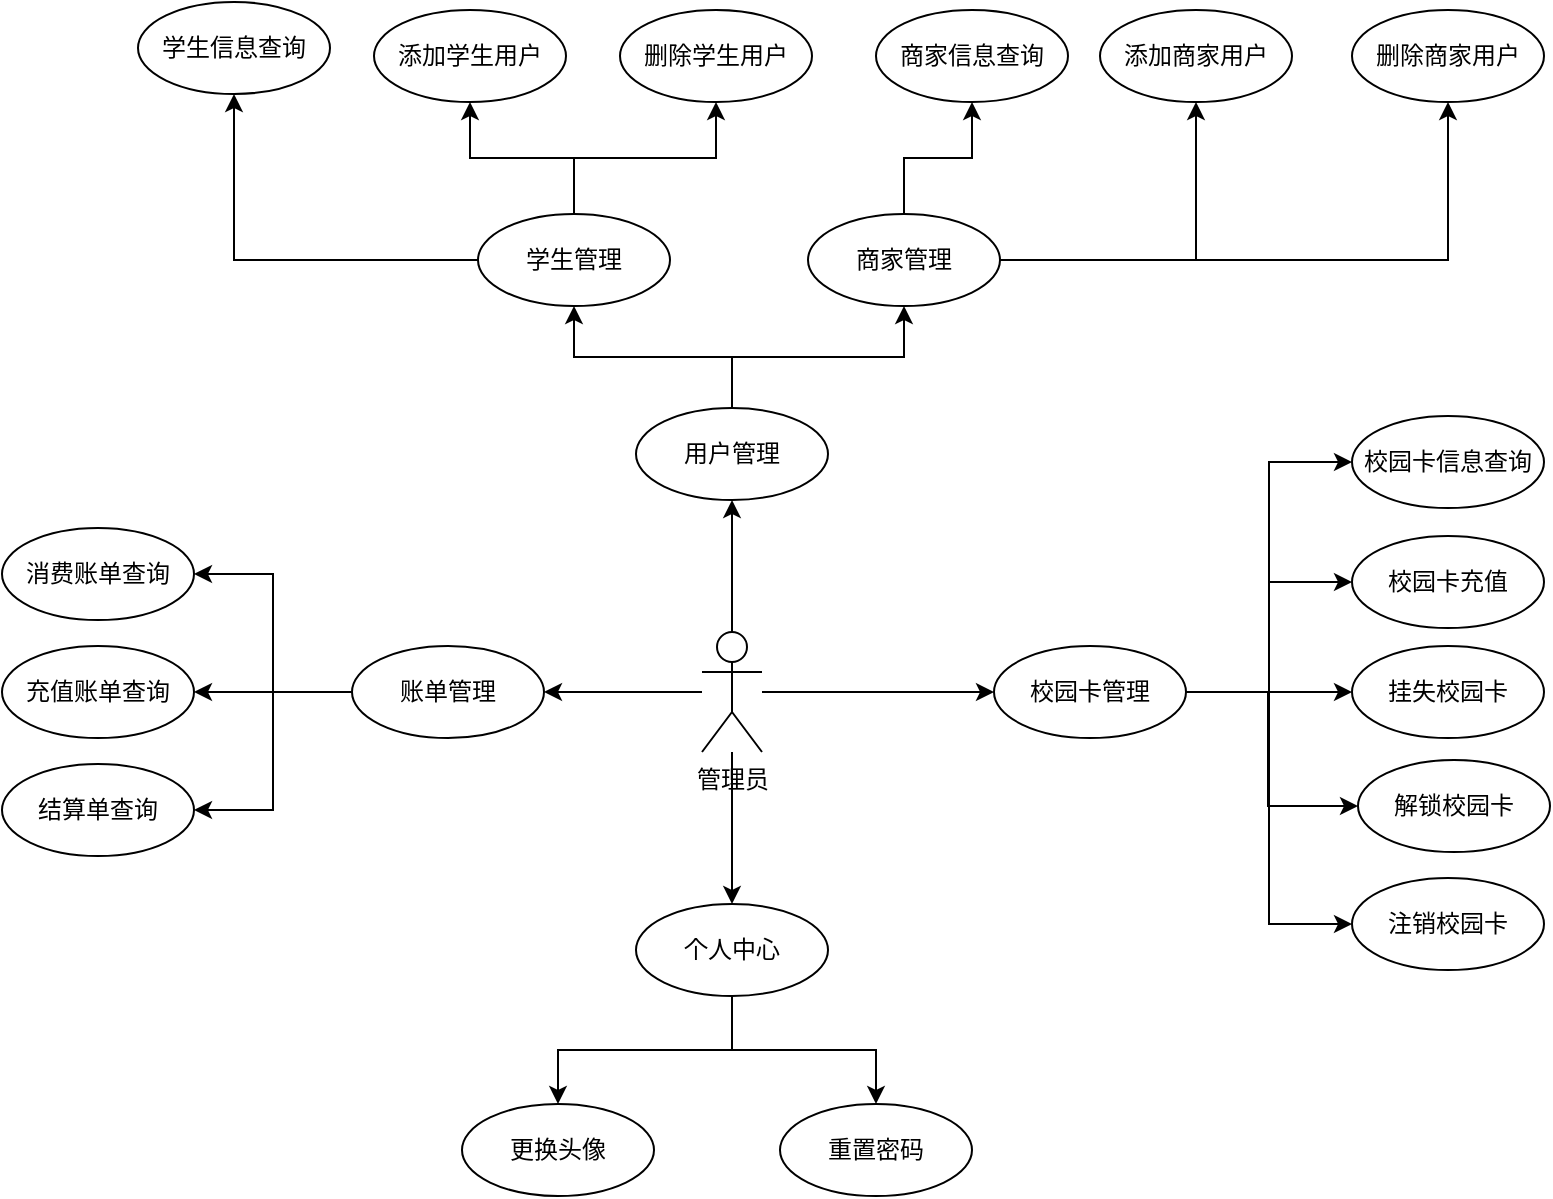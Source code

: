 <mxfile version="24.7.8">
  <diagram name="第 1 页" id="KQBWLX6boM1I_vUu8Vus">
    <mxGraphModel dx="1707" dy="1020" grid="0" gridSize="10" guides="1" tooltips="1" connect="1" arrows="1" fold="1" page="1" pageScale="1" pageWidth="2336" pageHeight="1654" math="0" shadow="0">
      <root>
        <mxCell id="0" />
        <mxCell id="1" parent="0" />
        <mxCell id="iSYZg7iLYKLxQMK2rEbz-16" style="edgeStyle=orthogonalEdgeStyle;rounded=0;orthogonalLoop=1;jettySize=auto;html=1;entryX=0;entryY=0.5;entryDx=0;entryDy=0;" edge="1" parent="1" source="iSYZg7iLYKLxQMK2rEbz-1" target="iSYZg7iLYKLxQMK2rEbz-5">
          <mxGeometry relative="1" as="geometry" />
        </mxCell>
        <mxCell id="iSYZg7iLYKLxQMK2rEbz-40" style="edgeStyle=orthogonalEdgeStyle;rounded=0;orthogonalLoop=1;jettySize=auto;html=1;entryX=0.5;entryY=1;entryDx=0;entryDy=0;" edge="1" parent="1" source="iSYZg7iLYKLxQMK2rEbz-1" target="iSYZg7iLYKLxQMK2rEbz-2">
          <mxGeometry relative="1" as="geometry" />
        </mxCell>
        <mxCell id="iSYZg7iLYKLxQMK2rEbz-52" style="edgeStyle=orthogonalEdgeStyle;rounded=0;orthogonalLoop=1;jettySize=auto;html=1;entryX=1;entryY=0.5;entryDx=0;entryDy=0;" edge="1" parent="1" source="iSYZg7iLYKLxQMK2rEbz-1" target="iSYZg7iLYKLxQMK2rEbz-6">
          <mxGeometry relative="1" as="geometry" />
        </mxCell>
        <mxCell id="iSYZg7iLYKLxQMK2rEbz-63" style="edgeStyle=orthogonalEdgeStyle;rounded=0;orthogonalLoop=1;jettySize=auto;html=1;entryX=0.5;entryY=0;entryDx=0;entryDy=0;" edge="1" parent="1" source="iSYZg7iLYKLxQMK2rEbz-1" target="iSYZg7iLYKLxQMK2rEbz-59">
          <mxGeometry relative="1" as="geometry" />
        </mxCell>
        <mxCell id="iSYZg7iLYKLxQMK2rEbz-1" value="管理员" style="shape=umlActor;verticalLabelPosition=bottom;verticalAlign=top;html=1;outlineConnect=0;" vertex="1" parent="1">
          <mxGeometry x="1033" y="455" width="30" height="60" as="geometry" />
        </mxCell>
        <mxCell id="iSYZg7iLYKLxQMK2rEbz-43" style="edgeStyle=orthogonalEdgeStyle;rounded=0;orthogonalLoop=1;jettySize=auto;html=1;entryX=0.5;entryY=1;entryDx=0;entryDy=0;" edge="1" parent="1" source="iSYZg7iLYKLxQMK2rEbz-2" target="iSYZg7iLYKLxQMK2rEbz-3">
          <mxGeometry relative="1" as="geometry" />
        </mxCell>
        <mxCell id="iSYZg7iLYKLxQMK2rEbz-45" style="edgeStyle=orthogonalEdgeStyle;rounded=0;orthogonalLoop=1;jettySize=auto;html=1;entryX=0.5;entryY=1;entryDx=0;entryDy=0;" edge="1" parent="1" source="iSYZg7iLYKLxQMK2rEbz-2" target="iSYZg7iLYKLxQMK2rEbz-4">
          <mxGeometry relative="1" as="geometry" />
        </mxCell>
        <mxCell id="iSYZg7iLYKLxQMK2rEbz-2" value="用户管理" style="ellipse;whiteSpace=wrap;html=1;" vertex="1" parent="1">
          <mxGeometry x="1000" y="343" width="96" height="46" as="geometry" />
        </mxCell>
        <mxCell id="iSYZg7iLYKLxQMK2rEbz-46" style="edgeStyle=orthogonalEdgeStyle;rounded=0;orthogonalLoop=1;jettySize=auto;html=1;entryX=0.5;entryY=1;entryDx=0;entryDy=0;" edge="1" parent="1" source="iSYZg7iLYKLxQMK2rEbz-3" target="iSYZg7iLYKLxQMK2rEbz-24">
          <mxGeometry relative="1" as="geometry" />
        </mxCell>
        <mxCell id="iSYZg7iLYKLxQMK2rEbz-47" style="edgeStyle=orthogonalEdgeStyle;rounded=0;orthogonalLoop=1;jettySize=auto;html=1;entryX=0.5;entryY=1;entryDx=0;entryDy=0;" edge="1" parent="1" source="iSYZg7iLYKLxQMK2rEbz-3" target="iSYZg7iLYKLxQMK2rEbz-25">
          <mxGeometry relative="1" as="geometry" />
        </mxCell>
        <mxCell id="iSYZg7iLYKLxQMK2rEbz-48" style="edgeStyle=orthogonalEdgeStyle;rounded=0;orthogonalLoop=1;jettySize=auto;html=1;entryX=0.5;entryY=1;entryDx=0;entryDy=0;" edge="1" parent="1" source="iSYZg7iLYKLxQMK2rEbz-3" target="iSYZg7iLYKLxQMK2rEbz-26">
          <mxGeometry relative="1" as="geometry" />
        </mxCell>
        <mxCell id="iSYZg7iLYKLxQMK2rEbz-3" value="学生&lt;span style=&quot;color: rgba(0, 0, 0, 0); font-family: monospace; font-size: 0px; text-align: start; white-space: nowrap;&quot;&gt;%3CmxGraphModel%3E%3Croot%3E%3CmxCell%20id%3D%220%22%2F%3E%3CmxCell%20id%3D%221%22%20parent%3D%220%22%2F%3E%3CmxCell%20id%3D%222%22%20value%3D%22%E7%94%A8%E6%88%B7%E7%AE%A1%E7%90%86%22%20style%3D%22ellipse%3BwhiteSpace%3Dwrap%3Bhtml%3D1%3B%22%20vertex%3D%221%22%20parent%3D%221%22%3E%3CmxGeometry%20x%3D%22381%22%20y%3D%22262%22%20width%3D%2296%22%20height%3D%2246%22%20as%3D%22geometry%22%2F%3E%3C%2FmxCell%3E%3C%2Froot%3E%3C%2FmxGraphModel%3E&lt;/span&gt;管理" style="ellipse;whiteSpace=wrap;html=1;" vertex="1" parent="1">
          <mxGeometry x="921" y="246" width="96" height="46" as="geometry" />
        </mxCell>
        <mxCell id="iSYZg7iLYKLxQMK2rEbz-49" style="edgeStyle=orthogonalEdgeStyle;rounded=0;orthogonalLoop=1;jettySize=auto;html=1;entryX=0.5;entryY=1;entryDx=0;entryDy=0;" edge="1" parent="1" source="iSYZg7iLYKLxQMK2rEbz-4" target="iSYZg7iLYKLxQMK2rEbz-27">
          <mxGeometry relative="1" as="geometry" />
        </mxCell>
        <mxCell id="iSYZg7iLYKLxQMK2rEbz-50" style="edgeStyle=orthogonalEdgeStyle;rounded=0;orthogonalLoop=1;jettySize=auto;html=1;entryX=0.5;entryY=1;entryDx=0;entryDy=0;" edge="1" parent="1" source="iSYZg7iLYKLxQMK2rEbz-4" target="iSYZg7iLYKLxQMK2rEbz-28">
          <mxGeometry relative="1" as="geometry" />
        </mxCell>
        <mxCell id="iSYZg7iLYKLxQMK2rEbz-51" style="edgeStyle=orthogonalEdgeStyle;rounded=0;orthogonalLoop=1;jettySize=auto;html=1;entryX=0.5;entryY=1;entryDx=0;entryDy=0;" edge="1" parent="1" source="iSYZg7iLYKLxQMK2rEbz-4" target="iSYZg7iLYKLxQMK2rEbz-29">
          <mxGeometry relative="1" as="geometry" />
        </mxCell>
        <mxCell id="iSYZg7iLYKLxQMK2rEbz-4" value="商家管理" style="ellipse;whiteSpace=wrap;html=1;" vertex="1" parent="1">
          <mxGeometry x="1086" y="246" width="96" height="46" as="geometry" />
        </mxCell>
        <mxCell id="iSYZg7iLYKLxQMK2rEbz-31" style="edgeStyle=orthogonalEdgeStyle;rounded=0;orthogonalLoop=1;jettySize=auto;html=1;exitX=1;exitY=0.5;exitDx=0;exitDy=0;entryX=0;entryY=0.5;entryDx=0;entryDy=0;" edge="1" parent="1" source="iSYZg7iLYKLxQMK2rEbz-5" target="iSYZg7iLYKLxQMK2rEbz-18">
          <mxGeometry relative="1" as="geometry" />
        </mxCell>
        <mxCell id="iSYZg7iLYKLxQMK2rEbz-32" style="edgeStyle=orthogonalEdgeStyle;rounded=0;orthogonalLoop=1;jettySize=auto;html=1;entryX=0;entryY=0.5;entryDx=0;entryDy=0;" edge="1" parent="1" source="iSYZg7iLYKLxQMK2rEbz-5" target="iSYZg7iLYKLxQMK2rEbz-19">
          <mxGeometry relative="1" as="geometry" />
        </mxCell>
        <mxCell id="iSYZg7iLYKLxQMK2rEbz-33" style="edgeStyle=orthogonalEdgeStyle;rounded=0;orthogonalLoop=1;jettySize=auto;html=1;entryX=0;entryY=0.5;entryDx=0;entryDy=0;" edge="1" parent="1" source="iSYZg7iLYKLxQMK2rEbz-5" target="iSYZg7iLYKLxQMK2rEbz-23">
          <mxGeometry relative="1" as="geometry" />
        </mxCell>
        <mxCell id="iSYZg7iLYKLxQMK2rEbz-38" style="edgeStyle=orthogonalEdgeStyle;rounded=0;orthogonalLoop=1;jettySize=auto;html=1;entryX=0;entryY=0.5;entryDx=0;entryDy=0;" edge="1" parent="1" source="iSYZg7iLYKLxQMK2rEbz-5" target="iSYZg7iLYKLxQMK2rEbz-21">
          <mxGeometry relative="1" as="geometry">
            <Array as="points">
              <mxPoint x="1316" y="485" />
              <mxPoint x="1316" y="542" />
            </Array>
          </mxGeometry>
        </mxCell>
        <mxCell id="iSYZg7iLYKLxQMK2rEbz-39" style="edgeStyle=orthogonalEdgeStyle;rounded=0;orthogonalLoop=1;jettySize=auto;html=1;entryX=0;entryY=0.5;entryDx=0;entryDy=0;" edge="1" parent="1" source="iSYZg7iLYKLxQMK2rEbz-5" target="iSYZg7iLYKLxQMK2rEbz-22">
          <mxGeometry relative="1" as="geometry" />
        </mxCell>
        <mxCell id="iSYZg7iLYKLxQMK2rEbz-5" value="校园卡管理" style="ellipse;whiteSpace=wrap;html=1;" vertex="1" parent="1">
          <mxGeometry x="1179" y="462" width="96" height="46" as="geometry" />
        </mxCell>
        <mxCell id="iSYZg7iLYKLxQMK2rEbz-53" style="edgeStyle=orthogonalEdgeStyle;rounded=0;orthogonalLoop=1;jettySize=auto;html=1;entryX=1;entryY=0.5;entryDx=0;entryDy=0;" edge="1" parent="1" source="iSYZg7iLYKLxQMK2rEbz-6" target="iSYZg7iLYKLxQMK2rEbz-7">
          <mxGeometry relative="1" as="geometry" />
        </mxCell>
        <mxCell id="iSYZg7iLYKLxQMK2rEbz-54" style="edgeStyle=orthogonalEdgeStyle;rounded=0;orthogonalLoop=1;jettySize=auto;html=1;entryX=1;entryY=0.5;entryDx=0;entryDy=0;" edge="1" parent="1" source="iSYZg7iLYKLxQMK2rEbz-6" target="iSYZg7iLYKLxQMK2rEbz-8">
          <mxGeometry relative="1" as="geometry" />
        </mxCell>
        <mxCell id="iSYZg7iLYKLxQMK2rEbz-55" style="edgeStyle=orthogonalEdgeStyle;rounded=0;orthogonalLoop=1;jettySize=auto;html=1;entryX=1;entryY=0.5;entryDx=0;entryDy=0;" edge="1" parent="1" source="iSYZg7iLYKLxQMK2rEbz-6" target="iSYZg7iLYKLxQMK2rEbz-9">
          <mxGeometry relative="1" as="geometry" />
        </mxCell>
        <mxCell id="iSYZg7iLYKLxQMK2rEbz-6" value="账单管理" style="ellipse;whiteSpace=wrap;html=1;" vertex="1" parent="1">
          <mxGeometry x="858" y="462" width="96" height="46" as="geometry" />
        </mxCell>
        <mxCell id="iSYZg7iLYKLxQMK2rEbz-7" value="消费账单查询" style="ellipse;whiteSpace=wrap;html=1;" vertex="1" parent="1">
          <mxGeometry x="683" y="403" width="96" height="46" as="geometry" />
        </mxCell>
        <mxCell id="iSYZg7iLYKLxQMK2rEbz-8" value="充值账单查询" style="ellipse;whiteSpace=wrap;html=1;" vertex="1" parent="1">
          <mxGeometry x="683" y="462" width="96" height="46" as="geometry" />
        </mxCell>
        <mxCell id="iSYZg7iLYKLxQMK2rEbz-9" value="结算单查询" style="ellipse;whiteSpace=wrap;html=1;" vertex="1" parent="1">
          <mxGeometry x="683" y="521" width="96" height="46" as="geometry" />
        </mxCell>
        <mxCell id="iSYZg7iLYKLxQMK2rEbz-18" value="校园卡信息查询" style="ellipse;whiteSpace=wrap;html=1;" vertex="1" parent="1">
          <mxGeometry x="1358" y="347" width="96" height="46" as="geometry" />
        </mxCell>
        <mxCell id="iSYZg7iLYKLxQMK2rEbz-19" value="校园卡充值" style="ellipse;whiteSpace=wrap;html=1;" vertex="1" parent="1">
          <mxGeometry x="1358" y="407" width="96" height="46" as="geometry" />
        </mxCell>
        <mxCell id="iSYZg7iLYKLxQMK2rEbz-21" value="解锁校园卡" style="ellipse;whiteSpace=wrap;html=1;" vertex="1" parent="1">
          <mxGeometry x="1361" y="519" width="96" height="46" as="geometry" />
        </mxCell>
        <mxCell id="iSYZg7iLYKLxQMK2rEbz-22" value="注销校园卡" style="ellipse;whiteSpace=wrap;html=1;" vertex="1" parent="1">
          <mxGeometry x="1358" y="578" width="96" height="46" as="geometry" />
        </mxCell>
        <mxCell id="iSYZg7iLYKLxQMK2rEbz-23" value="挂失校园卡" style="ellipse;whiteSpace=wrap;html=1;" vertex="1" parent="1">
          <mxGeometry x="1358" y="462" width="96" height="46" as="geometry" />
        </mxCell>
        <mxCell id="iSYZg7iLYKLxQMK2rEbz-24" value="学生信息查询" style="ellipse;whiteSpace=wrap;html=1;" vertex="1" parent="1">
          <mxGeometry x="751" y="140" width="96" height="46" as="geometry" />
        </mxCell>
        <mxCell id="iSYZg7iLYKLxQMK2rEbz-25" value="添加学生用户" style="ellipse;whiteSpace=wrap;html=1;" vertex="1" parent="1">
          <mxGeometry x="869" y="144" width="96" height="46" as="geometry" />
        </mxCell>
        <mxCell id="iSYZg7iLYKLxQMK2rEbz-26" value="删除学生用户" style="ellipse;whiteSpace=wrap;html=1;" vertex="1" parent="1">
          <mxGeometry x="992" y="144" width="96" height="46" as="geometry" />
        </mxCell>
        <mxCell id="iSYZg7iLYKLxQMK2rEbz-27" value="商家信息查询" style="ellipse;whiteSpace=wrap;html=1;" vertex="1" parent="1">
          <mxGeometry x="1120" y="144" width="96" height="46" as="geometry" />
        </mxCell>
        <mxCell id="iSYZg7iLYKLxQMK2rEbz-28" value="添加商家用户" style="ellipse;whiteSpace=wrap;html=1;" vertex="1" parent="1">
          <mxGeometry x="1232" y="144" width="96" height="46" as="geometry" />
        </mxCell>
        <mxCell id="iSYZg7iLYKLxQMK2rEbz-29" value="删除商家用户" style="ellipse;whiteSpace=wrap;html=1;" vertex="1" parent="1">
          <mxGeometry x="1358" y="144" width="96" height="46" as="geometry" />
        </mxCell>
        <mxCell id="iSYZg7iLYKLxQMK2rEbz-30" style="edgeStyle=orthogonalEdgeStyle;rounded=0;orthogonalLoop=1;jettySize=auto;html=1;exitX=0.5;exitY=1;exitDx=0;exitDy=0;" edge="1" parent="1" source="iSYZg7iLYKLxQMK2rEbz-23" target="iSYZg7iLYKLxQMK2rEbz-23">
          <mxGeometry relative="1" as="geometry" />
        </mxCell>
        <mxCell id="iSYZg7iLYKLxQMK2rEbz-64" style="edgeStyle=orthogonalEdgeStyle;rounded=0;orthogonalLoop=1;jettySize=auto;html=1;entryX=0.5;entryY=0;entryDx=0;entryDy=0;" edge="1" parent="1" source="iSYZg7iLYKLxQMK2rEbz-59" target="iSYZg7iLYKLxQMK2rEbz-60">
          <mxGeometry relative="1" as="geometry" />
        </mxCell>
        <mxCell id="iSYZg7iLYKLxQMK2rEbz-65" style="edgeStyle=orthogonalEdgeStyle;rounded=0;orthogonalLoop=1;jettySize=auto;html=1;entryX=0.5;entryY=0;entryDx=0;entryDy=0;" edge="1" parent="1" source="iSYZg7iLYKLxQMK2rEbz-59" target="iSYZg7iLYKLxQMK2rEbz-61">
          <mxGeometry relative="1" as="geometry" />
        </mxCell>
        <mxCell id="iSYZg7iLYKLxQMK2rEbz-59" value="个人中心" style="ellipse;whiteSpace=wrap;html=1;" vertex="1" parent="1">
          <mxGeometry x="1000" y="591" width="96" height="46" as="geometry" />
        </mxCell>
        <mxCell id="iSYZg7iLYKLxQMK2rEbz-60" value="更换头像" style="ellipse;whiteSpace=wrap;html=1;" vertex="1" parent="1">
          <mxGeometry x="913" y="691" width="96" height="46" as="geometry" />
        </mxCell>
        <mxCell id="iSYZg7iLYKLxQMK2rEbz-61" value="重置密码" style="ellipse;whiteSpace=wrap;html=1;" vertex="1" parent="1">
          <mxGeometry x="1072" y="691" width="96" height="46" as="geometry" />
        </mxCell>
      </root>
    </mxGraphModel>
  </diagram>
</mxfile>
